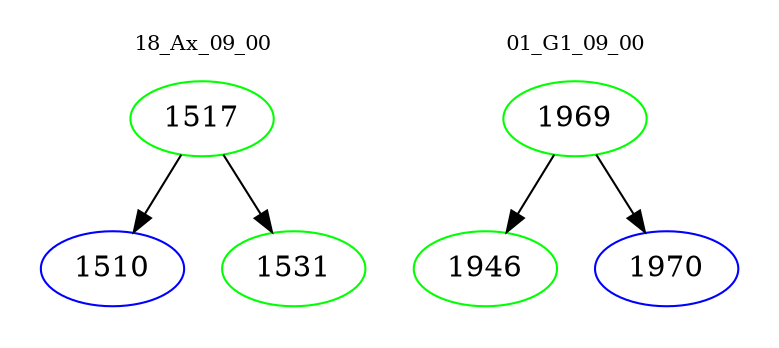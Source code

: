 digraph{
subgraph cluster_0 {
color = white
label = "18_Ax_09_00";
fontsize=10;
T0_1517 [label="1517", color="green"]
T0_1517 -> T0_1510 [color="black"]
T0_1510 [label="1510", color="blue"]
T0_1517 -> T0_1531 [color="black"]
T0_1531 [label="1531", color="green"]
}
subgraph cluster_1 {
color = white
label = "01_G1_09_00";
fontsize=10;
T1_1969 [label="1969", color="green"]
T1_1969 -> T1_1946 [color="black"]
T1_1946 [label="1946", color="green"]
T1_1969 -> T1_1970 [color="black"]
T1_1970 [label="1970", color="blue"]
}
}
